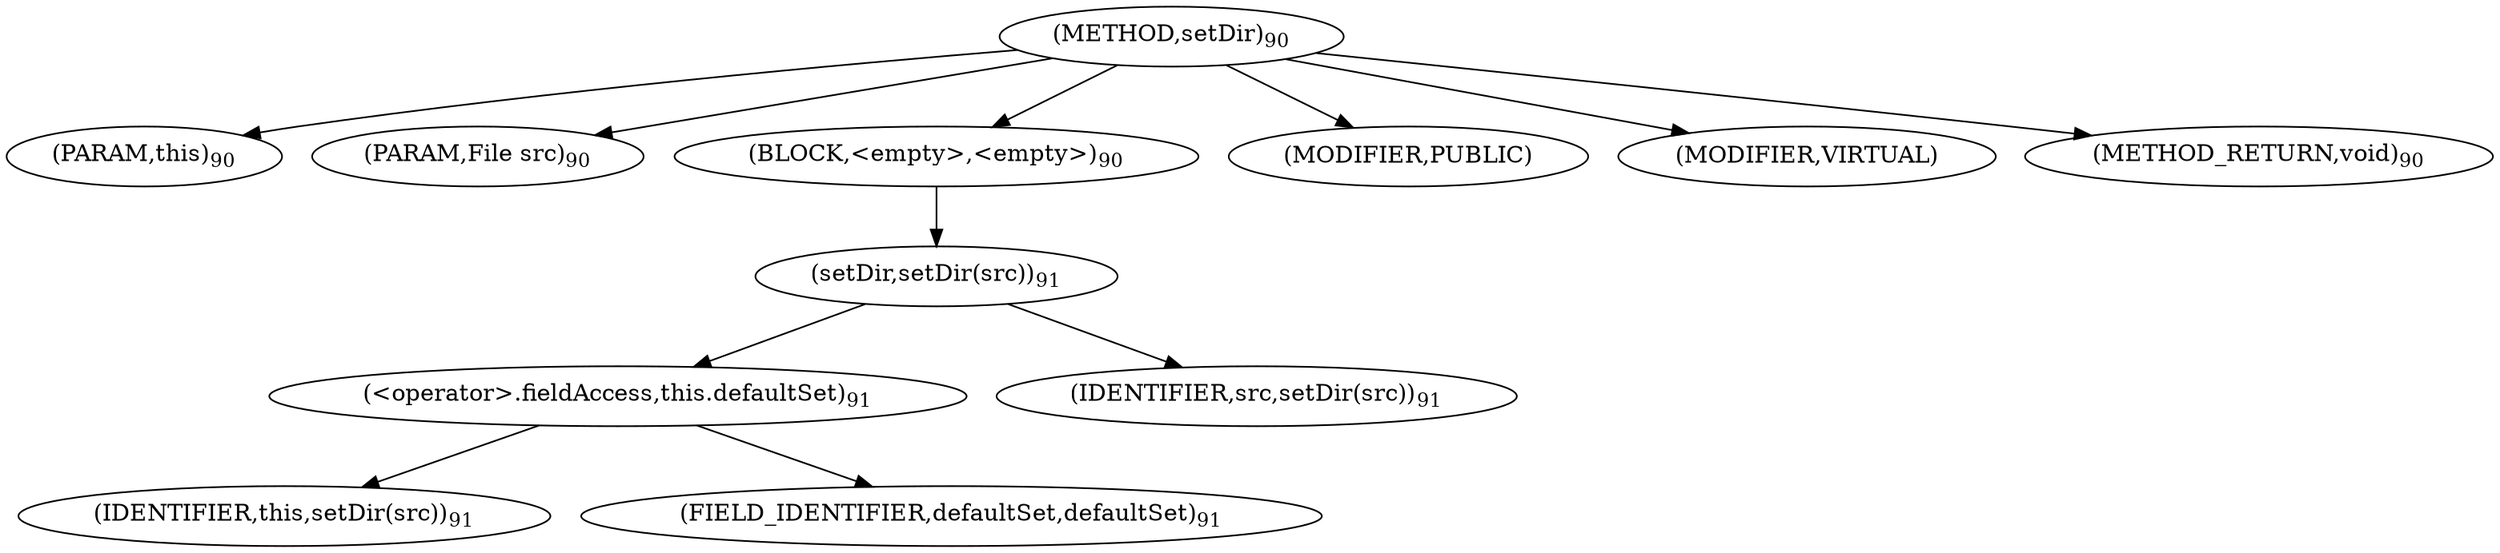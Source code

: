 digraph "setDir" {  
"102" [label = <(METHOD,setDir)<SUB>90</SUB>> ]
"103" [label = <(PARAM,this)<SUB>90</SUB>> ]
"104" [label = <(PARAM,File src)<SUB>90</SUB>> ]
"105" [label = <(BLOCK,&lt;empty&gt;,&lt;empty&gt;)<SUB>90</SUB>> ]
"106" [label = <(setDir,setDir(src))<SUB>91</SUB>> ]
"107" [label = <(&lt;operator&gt;.fieldAccess,this.defaultSet)<SUB>91</SUB>> ]
"108" [label = <(IDENTIFIER,this,setDir(src))<SUB>91</SUB>> ]
"109" [label = <(FIELD_IDENTIFIER,defaultSet,defaultSet)<SUB>91</SUB>> ]
"110" [label = <(IDENTIFIER,src,setDir(src))<SUB>91</SUB>> ]
"111" [label = <(MODIFIER,PUBLIC)> ]
"112" [label = <(MODIFIER,VIRTUAL)> ]
"113" [label = <(METHOD_RETURN,void)<SUB>90</SUB>> ]
  "102" -> "103" 
  "102" -> "104" 
  "102" -> "105" 
  "102" -> "111" 
  "102" -> "112" 
  "102" -> "113" 
  "105" -> "106" 
  "106" -> "107" 
  "106" -> "110" 
  "107" -> "108" 
  "107" -> "109" 
}
